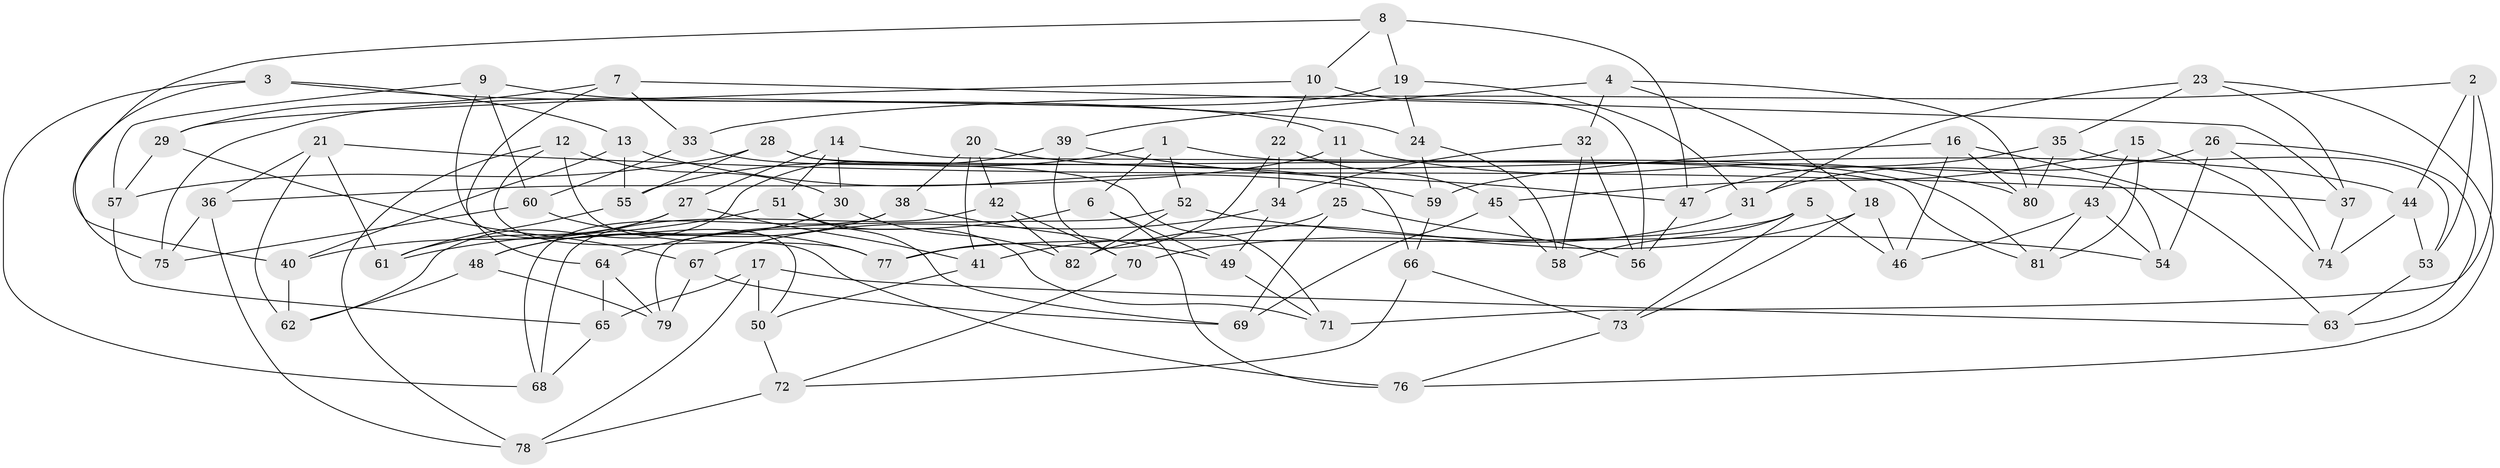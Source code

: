 // coarse degree distribution, {9: 0.017241379310344827, 10: 0.017241379310344827, 7: 0.017241379310344827, 11: 0.034482758620689655, 4: 0.8275862068965517, 3: 0.06896551724137931, 8: 0.017241379310344827}
// Generated by graph-tools (version 1.1) at 2025/53/03/04/25 22:53:45]
// undirected, 82 vertices, 164 edges
graph export_dot {
  node [color=gray90,style=filled];
  1;
  2;
  3;
  4;
  5;
  6;
  7;
  8;
  9;
  10;
  11;
  12;
  13;
  14;
  15;
  16;
  17;
  18;
  19;
  20;
  21;
  22;
  23;
  24;
  25;
  26;
  27;
  28;
  29;
  30;
  31;
  32;
  33;
  34;
  35;
  36;
  37;
  38;
  39;
  40;
  41;
  42;
  43;
  44;
  45;
  46;
  47;
  48;
  49;
  50;
  51;
  52;
  53;
  54;
  55;
  56;
  57;
  58;
  59;
  60;
  61;
  62;
  63;
  64;
  65;
  66;
  67;
  68;
  69;
  70;
  71;
  72;
  73;
  74;
  75;
  76;
  77;
  78;
  79;
  80;
  81;
  82;
  1 -- 52;
  1 -- 81;
  1 -- 55;
  1 -- 6;
  2 -- 53;
  2 -- 44;
  2 -- 71;
  2 -- 33;
  3 -- 75;
  3 -- 13;
  3 -- 68;
  3 -- 24;
  4 -- 80;
  4 -- 39;
  4 -- 18;
  4 -- 32;
  5 -- 73;
  5 -- 58;
  5 -- 77;
  5 -- 46;
  6 -- 49;
  6 -- 76;
  6 -- 64;
  7 -- 29;
  7 -- 37;
  7 -- 64;
  7 -- 33;
  8 -- 40;
  8 -- 10;
  8 -- 19;
  8 -- 47;
  9 -- 57;
  9 -- 50;
  9 -- 60;
  9 -- 11;
  10 -- 22;
  10 -- 29;
  10 -- 56;
  11 -- 80;
  11 -- 25;
  11 -- 36;
  12 -- 30;
  12 -- 76;
  12 -- 77;
  12 -- 78;
  13 -- 55;
  13 -- 59;
  13 -- 40;
  14 -- 51;
  14 -- 30;
  14 -- 27;
  14 -- 54;
  15 -- 45;
  15 -- 43;
  15 -- 81;
  15 -- 74;
  16 -- 80;
  16 -- 59;
  16 -- 63;
  16 -- 46;
  17 -- 78;
  17 -- 50;
  17 -- 65;
  17 -- 63;
  18 -- 46;
  18 -- 73;
  18 -- 70;
  19 -- 75;
  19 -- 31;
  19 -- 24;
  20 -- 41;
  20 -- 44;
  20 -- 42;
  20 -- 38;
  21 -- 62;
  21 -- 36;
  21 -- 37;
  21 -- 61;
  22 -- 45;
  22 -- 77;
  22 -- 34;
  23 -- 37;
  23 -- 31;
  23 -- 76;
  23 -- 35;
  24 -- 58;
  24 -- 59;
  25 -- 41;
  25 -- 56;
  25 -- 69;
  26 -- 63;
  26 -- 54;
  26 -- 74;
  26 -- 31;
  27 -- 41;
  27 -- 61;
  27 -- 40;
  28 -- 55;
  28 -- 81;
  28 -- 57;
  28 -- 66;
  29 -- 57;
  29 -- 67;
  30 -- 48;
  30 -- 82;
  31 -- 82;
  32 -- 34;
  32 -- 56;
  32 -- 58;
  33 -- 60;
  33 -- 71;
  34 -- 49;
  34 -- 67;
  35 -- 80;
  35 -- 53;
  35 -- 47;
  36 -- 75;
  36 -- 78;
  37 -- 74;
  38 -- 68;
  38 -- 49;
  38 -- 48;
  39 -- 70;
  39 -- 47;
  39 -- 62;
  40 -- 62;
  41 -- 50;
  42 -- 68;
  42 -- 82;
  42 -- 70;
  43 -- 81;
  43 -- 54;
  43 -- 46;
  44 -- 53;
  44 -- 74;
  45 -- 69;
  45 -- 58;
  47 -- 56;
  48 -- 79;
  48 -- 62;
  49 -- 71;
  50 -- 72;
  51 -- 71;
  51 -- 61;
  51 -- 69;
  52 -- 79;
  52 -- 82;
  52 -- 54;
  53 -- 63;
  55 -- 61;
  57 -- 65;
  59 -- 66;
  60 -- 77;
  60 -- 75;
  64 -- 79;
  64 -- 65;
  65 -- 68;
  66 -- 72;
  66 -- 73;
  67 -- 69;
  67 -- 79;
  70 -- 72;
  72 -- 78;
  73 -- 76;
}
